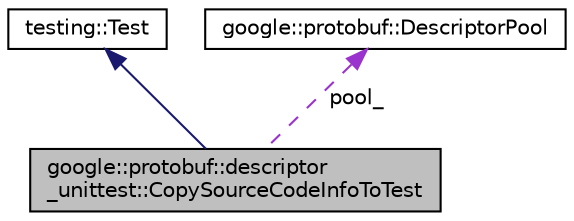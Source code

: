 digraph "google::protobuf::descriptor_unittest::CopySourceCodeInfoToTest"
{
 // LATEX_PDF_SIZE
  edge [fontname="Helvetica",fontsize="10",labelfontname="Helvetica",labelfontsize="10"];
  node [fontname="Helvetica",fontsize="10",shape=record];
  Node1 [label="google::protobuf::descriptor\l_unittest::CopySourceCodeInfoToTest",height=0.2,width=0.4,color="black", fillcolor="grey75", style="filled", fontcolor="black",tooltip=" "];
  Node2 -> Node1 [dir="back",color="midnightblue",fontsize="10",style="solid",fontname="Helvetica"];
  Node2 [label="testing::Test",height=0.2,width=0.4,color="black", fillcolor="white", style="filled",URL="$classtesting_1_1Test.html",tooltip=" "];
  Node3 -> Node1 [dir="back",color="darkorchid3",fontsize="10",style="dashed",label=" pool_" ,fontname="Helvetica"];
  Node3 [label="google::protobuf::DescriptorPool",height=0.2,width=0.4,color="black", fillcolor="white", style="filled",URL="$classgoogle_1_1protobuf_1_1DescriptorPool.html",tooltip=" "];
}
